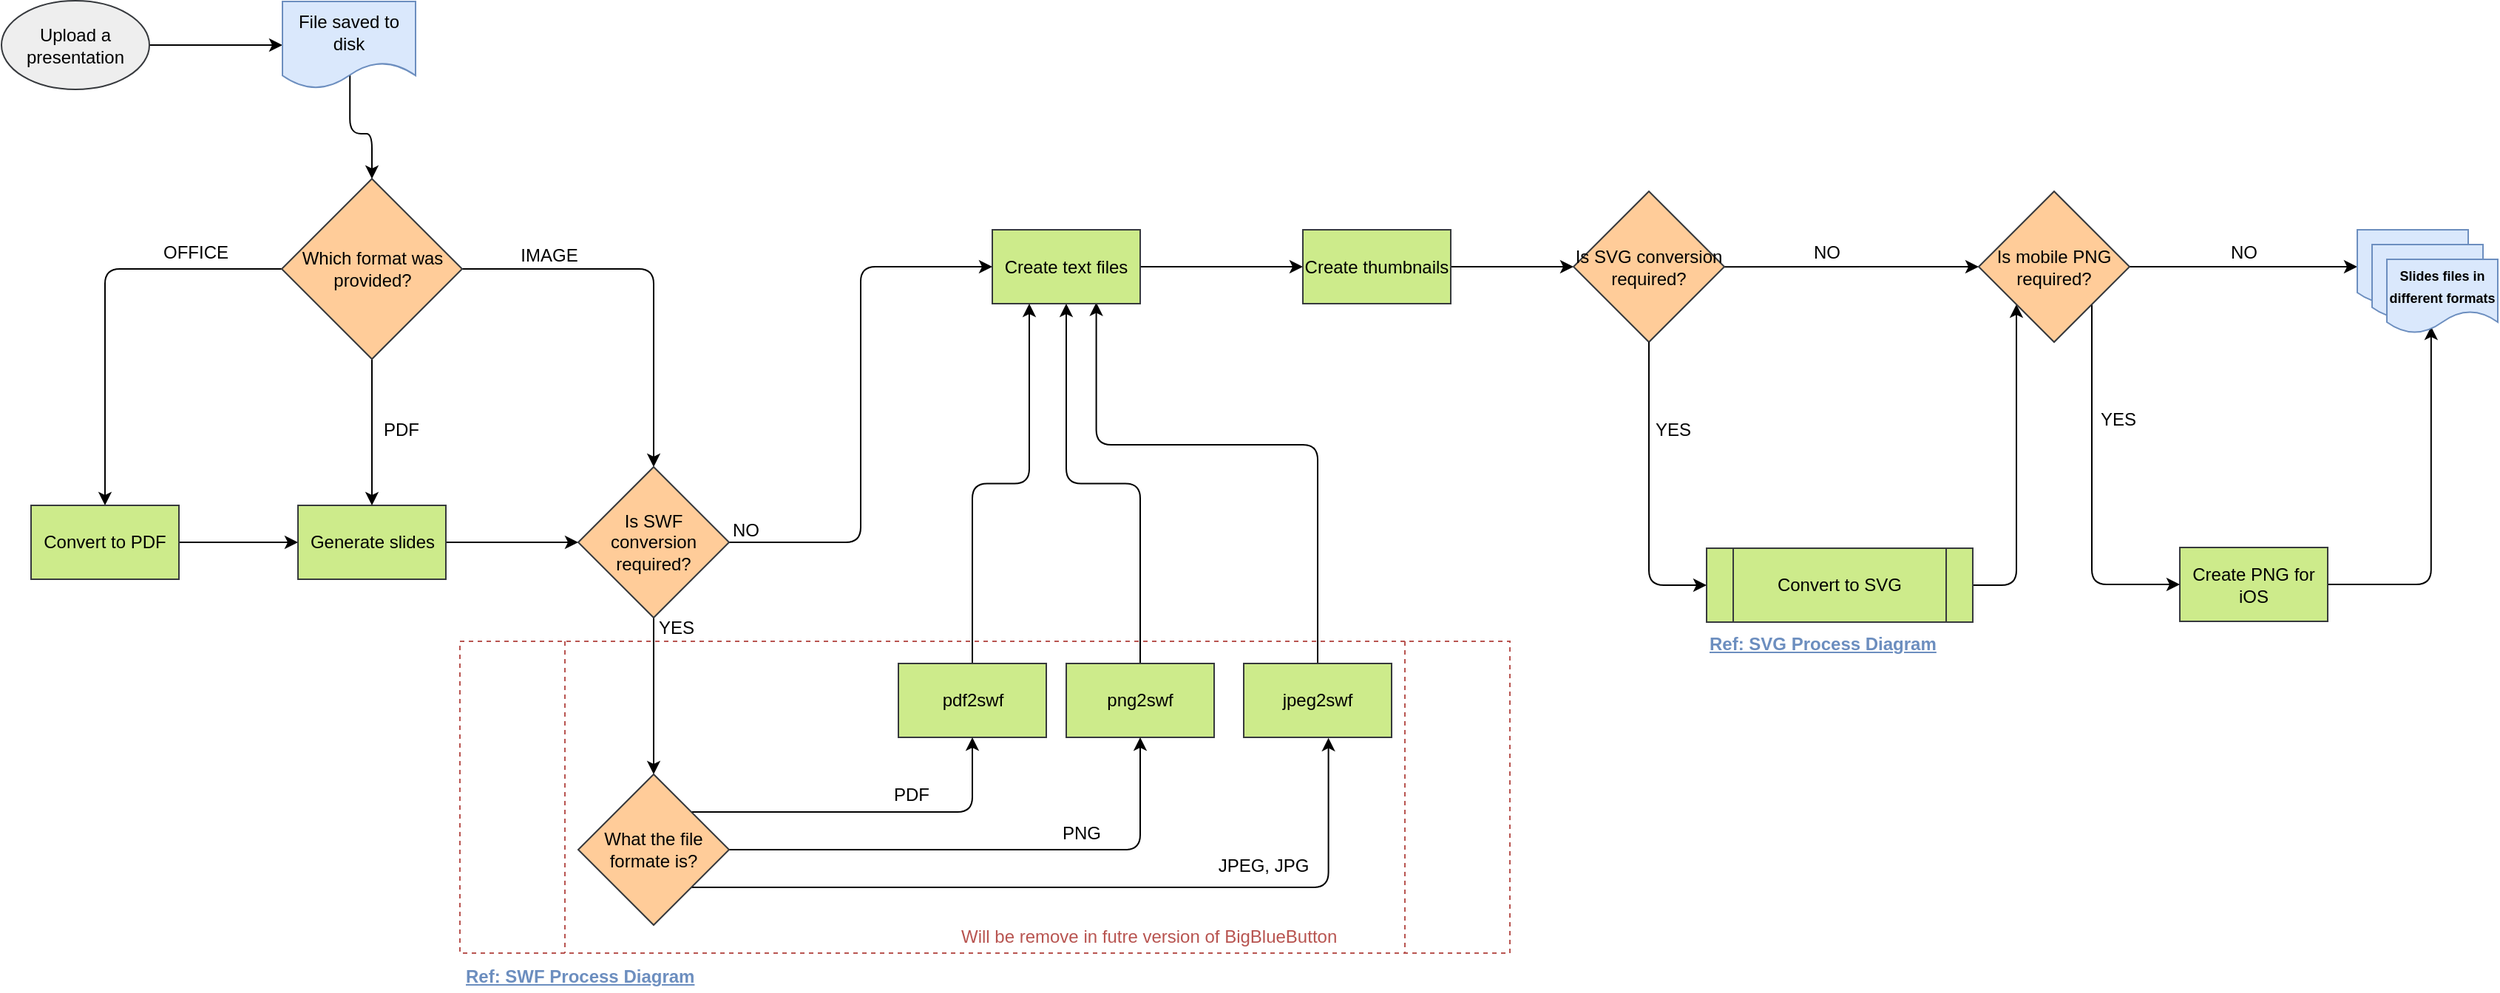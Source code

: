 <mxfile version="12.5.6" type="google" pages="4"><diagram name="OLD - General Conversion Flow" id="8ce9d11a-91a2-4d17-14d8-a56ed91bf033"><mxGraphModel dx="1038" dy="575" grid="1" gridSize="10" guides="1" tooltips="1" connect="1" arrows="1" fold="1" page="1" pageScale="1" pageWidth="1100" pageHeight="850" background="#ffffff" math="0" shadow="0"><root><mxCell id="0"/><mxCell id="1" parent="0"/><mxCell id="j10ai7rbiJtDJhcApFtT-16" value="&lt;div style=&quot;text-align: center&quot;&gt;&lt;br&gt;&lt;/div&gt;" style="shape=process;whiteSpace=wrap;html=1;backgroundOutline=1;dashed=1;fontFamily=Helvetica;fontSize=12;fontColor=#000000;align=center;strokeColor=#b85450;fillColor=none;" parent="1" vertex="1"><mxGeometry x="330" y="443" width="710" height="211" as="geometry"/></mxCell><mxCell id="wIsfefEnQPb3gUZoJBJ5-4" style="rounded=0;orthogonalLoop=1;jettySize=auto;html=1;exitX=1;exitY=0.5;exitDx=0;exitDy=0;entryX=0;entryY=0.5;entryDx=0;entryDy=0;" parent="1" source="wIsfefEnQPb3gUZoJBJ5-1" target="j10ai7rbiJtDJhcApFtT-25" edge="1"><mxGeometry relative="1" as="geometry"><mxPoint x="154.5" y="58" as="sourcePoint"/><mxPoint x="220.714" y="57.714" as="targetPoint"/></mxGeometry></mxCell><mxCell id="wIsfefEnQPb3gUZoJBJ5-1" value="Upload a presentation&lt;br&gt;" style="ellipse;whiteSpace=wrap;html=1;fillColor=#eeeeee;strokeColor=#36393d;" parent="1" vertex="1"><mxGeometry x="20" y="9.5" width="100" height="60" as="geometry"/></mxCell><mxCell id="wIsfefEnQPb3gUZoJBJ5-22" style="edgeStyle=orthogonalEdgeStyle;rounded=1;orthogonalLoop=1;jettySize=auto;html=1;exitX=0;exitY=0.5;exitDx=0;exitDy=0;" parent="1" source="wIsfefEnQPb3gUZoJBJ5-102" target="wIsfefEnQPb3gUZoJBJ5-15" edge="1"><mxGeometry relative="1" as="geometry"><mxPoint x="165.5" y="160" as="sourcePoint"/></mxGeometry></mxCell><mxCell id="wIsfefEnQPb3gUZoJBJ5-23" value="OFFICE" style="text;html=1;resizable=0;points=[];align=center;verticalAlign=middle;labelBackgroundColor=none;" parent="wIsfefEnQPb3gUZoJBJ5-22" vertex="1" connectable="0"><mxGeometry x="-0.029" y="4" relative="1" as="geometry"><mxPoint x="56.5" y="-27.5" as="offset"/></mxGeometry></mxCell><mxCell id="wIsfefEnQPb3gUZoJBJ5-94" style="edgeStyle=orthogonalEdgeStyle;rounded=1;orthogonalLoop=1;jettySize=auto;html=1;exitX=1;exitY=0.5;exitDx=0;exitDy=0;entryX=0.5;entryY=0;entryDx=0;entryDy=0;" parent="1" source="wIsfefEnQPb3gUZoJBJ5-102" target="wIsfefEnQPb3gUZoJBJ5-105" edge="1"><mxGeometry relative="1" as="geometry"><mxPoint x="309.5" y="193" as="sourcePoint"/><Array as="points"><mxPoint x="461" y="191"/></Array></mxGeometry></mxCell><mxCell id="wIsfefEnQPb3gUZoJBJ5-95" value="IMAGE" style="text;html=1;resizable=0;points=[];align=center;verticalAlign=middle;labelBackgroundColor=none;direction=south;" parent="wIsfefEnQPb3gUZoJBJ5-94" vertex="1" connectable="0"><mxGeometry x="0.278" y="-1" relative="1" as="geometry"><mxPoint x="-70.5" y="-48" as="offset"/></mxGeometry></mxCell><mxCell id="wIsfefEnQPb3gUZoJBJ5-24" style="rounded=0;orthogonalLoop=1;jettySize=auto;html=1;exitX=1;exitY=0.5;exitDx=0;exitDy=0;entryX=0;entryY=0.5;entryDx=0;entryDy=0;" parent="1" source="wIsfefEnQPb3gUZoJBJ5-15" target="wIsfefEnQPb3gUZoJBJ5-16" edge="1"><mxGeometry relative="1" as="geometry"/></mxCell><mxCell id="wIsfefEnQPb3gUZoJBJ5-15" value="Convert to PDF" style="rounded=0;whiteSpace=wrap;html=1;fillColor=#cdeb8b;strokeColor=#36393d;" parent="1" vertex="1"><mxGeometry x="40" y="351" width="100" height="50" as="geometry"/></mxCell><mxCell id="wIsfefEnQPb3gUZoJBJ5-91" style="rounded=0;orthogonalLoop=1;jettySize=auto;html=1;entryX=0;entryY=0.5;entryDx=0;entryDy=0;" parent="1" source="wIsfefEnQPb3gUZoJBJ5-16" target="wIsfefEnQPb3gUZoJBJ5-105" edge="1"><mxGeometry relative="1" as="geometry"/></mxCell><mxCell id="wIsfefEnQPb3gUZoJBJ5-16" value="Generate slides" style="rounded=0;whiteSpace=wrap;html=1;fillColor=#cdeb8b;strokeColor=#36393d;" parent="1" vertex="1"><mxGeometry x="220.5" y="351" width="100" height="50" as="geometry"/></mxCell><mxCell id="j10ai7rbiJtDJhcApFtT-21" style="edgeStyle=orthogonalEdgeStyle;rounded=1;orthogonalLoop=1;jettySize=auto;html=1;fontColor=#B85450;entryX=0.703;entryY=0.985;entryDx=0;entryDy=0;entryPerimeter=0;" parent="1" source="wIsfefEnQPb3gUZoJBJ5-34" target="wIsfefEnQPb3gUZoJBJ5-46" edge="1"><mxGeometry relative="1" as="geometry"><mxPoint x="761" y="240" as="targetPoint"/><Array as="points"><mxPoint x="910" y="310"/><mxPoint x="760" y="310"/></Array></mxGeometry></mxCell><mxCell id="wIsfefEnQPb3gUZoJBJ5-34" value="jpeg2swf" style="rounded=0;whiteSpace=wrap;html=1;fillColor=#cdeb8b;strokeColor=#36393d;" parent="1" vertex="1"><mxGeometry x="860" y="458" width="100" height="50" as="geometry"/></mxCell><mxCell id="j10ai7rbiJtDJhcApFtT-19" style="edgeStyle=orthogonalEdgeStyle;rounded=1;orthogonalLoop=1;jettySize=auto;html=1;entryX=0.5;entryY=1;entryDx=0;entryDy=0;fontColor=#B85450;" parent="1" source="wIsfefEnQPb3gUZoJBJ5-38" target="wIsfefEnQPb3gUZoJBJ5-46" edge="1"><mxGeometry relative="1" as="geometry"/></mxCell><mxCell id="wIsfefEnQPb3gUZoJBJ5-38" value="png2swf&lt;br&gt;" style="rounded=0;whiteSpace=wrap;html=1;fillColor=#cdeb8b;strokeColor=#36393d;" parent="1" vertex="1"><mxGeometry x="740" y="458" width="100" height="50" as="geometry"/></mxCell><mxCell id="j10ai7rbiJtDJhcApFtT-23" style="rounded=0;orthogonalLoop=1;jettySize=auto;html=1;entryX=0;entryY=0.5;entryDx=0;entryDy=0;fontColor=#B85450;" parent="1" source="wIsfefEnQPb3gUZoJBJ5-46" target="wIsfefEnQPb3gUZoJBJ5-64" edge="1"><mxGeometry relative="1" as="geometry"/></mxCell><mxCell id="wIsfefEnQPb3gUZoJBJ5-46" value="Create text files" style="rounded=0;whiteSpace=wrap;html=1;fillColor=#cdeb8b;strokeColor=#36393d;" parent="1" vertex="1"><mxGeometry x="690" y="164.5" width="100" height="50" as="geometry"/></mxCell><mxCell id="wIsfefEnQPb3gUZoJBJ5-99" style="rounded=0;orthogonalLoop=1;jettySize=auto;html=1;exitX=1;exitY=0.5;exitDx=0;exitDy=0;entryX=0;entryY=0.5;entryDx=0;entryDy=0;" parent="1" source="wIsfefEnQPb3gUZoJBJ5-64" target="j10ai7rbiJtDJhcApFtT-24" edge="1"><mxGeometry relative="1" as="geometry"><mxPoint x="1129.667" y="212.167" as="targetPoint"/></mxGeometry></mxCell><mxCell id="wIsfefEnQPb3gUZoJBJ5-64" value="Create thumbnails" style="rounded=0;whiteSpace=wrap;html=1;fillColor=#cdeb8b;strokeColor=#36393d;" parent="1" vertex="1"><mxGeometry x="900" y="164.5" width="100" height="50" as="geometry"/></mxCell><mxCell id="wIsfefEnQPb3gUZoJBJ5-76" style="rounded=0;orthogonalLoop=1;jettySize=auto;html=1;exitX=1;exitY=0.5;exitDx=0;exitDy=0;entryX=0;entryY=0.5;entryDx=0;entryDy=0;" parent="1" target="j10ai7rbiJtDJhcApFtT-27" edge="1"><mxGeometry relative="1" as="geometry"><mxPoint x="1145.167" y="189.667" as="sourcePoint"/><mxPoint x="1338" y="254.571" as="targetPoint"/></mxGeometry></mxCell><mxCell id="wIsfefEnQPb3gUZoJBJ5-77" value="NO" style="text;html=1;resizable=0;points=[];align=center;verticalAlign=middle;labelBackgroundColor=none;" parent="wIsfefEnQPb3gUZoJBJ5-76" vertex="1" connectable="0"><mxGeometry x="-0.146" y="-5" relative="1" as="geometry"><mxPoint x="18.5" y="-14.5" as="offset"/></mxGeometry></mxCell><mxCell id="j10ai7rbiJtDJhcApFtT-28" style="edgeStyle=orthogonalEdgeStyle;rounded=1;orthogonalLoop=1;jettySize=auto;html=1;entryX=0;entryY=1;entryDx=0;entryDy=0;fontColor=#B85450;exitX=1;exitY=0.5;exitDx=0;exitDy=0;" parent="1" source="wIsfefEnQPb3gUZoJBJ5-80" target="j10ai7rbiJtDJhcApFtT-27" edge="1"><mxGeometry relative="1" as="geometry"><mxPoint x="1353.0" y="405.118" as="sourcePoint"/></mxGeometry></mxCell><mxCell id="wIsfefEnQPb3gUZoJBJ5-80" value="Convert to SVG" style="shape=process;whiteSpace=wrap;html=1;backgroundOutline=1;fontFamily=Helvetica;fontSize=12;fontColor=#000000;align=center;strokeColor=#36393d;fillColor=#cdeb8b;" parent="1" vertex="1"><mxGeometry x="1173" y="380" width="180" height="50" as="geometry"/></mxCell><mxCell id="wIsfefEnQPb3gUZoJBJ5-89" style="edgeStyle=orthogonalEdgeStyle;rounded=1;orthogonalLoop=1;jettySize=auto;html=1;entryX=0.399;entryY=0.91;entryDx=0;entryDy=0;entryPerimeter=0;" parent="1" source="wIsfefEnQPb3gUZoJBJ5-86" target="j10ai7rbiJtDJhcApFtT-34" edge="1"><mxGeometry relative="1" as="geometry"><mxPoint x="1662.952" y="220.238" as="targetPoint"/></mxGeometry></mxCell><mxCell id="wIsfefEnQPb3gUZoJBJ5-86" value="Create PNG for iOS" style="rounded=0;whiteSpace=wrap;html=1;fillColor=#cdeb8b;strokeColor=#36393d;" parent="1" vertex="1"><mxGeometry x="1493" y="379.5" width="100" height="50" as="geometry"/></mxCell><mxCell id="j10ai7rbiJtDJhcApFtT-18" style="edgeStyle=orthogonalEdgeStyle;rounded=1;orthogonalLoop=1;jettySize=auto;html=1;entryX=0.25;entryY=1;entryDx=0;entryDy=0;fontColor=#B85450;" parent="1" source="wIsfefEnQPb3gUZoJBJ5-93" target="wIsfefEnQPb3gUZoJBJ5-46" edge="1"><mxGeometry relative="1" as="geometry"/></mxCell><mxCell id="wIsfefEnQPb3gUZoJBJ5-93" value="pdf2swf&lt;br&gt;" style="rounded=0;whiteSpace=wrap;html=1;fillColor=#cdeb8b;strokeColor=#36393d;" parent="1" vertex="1"><mxGeometry x="626.5" y="458" width="100" height="50" as="geometry"/></mxCell><mxCell id="j10ai7rbiJtDJhcApFtT-4" style="rounded=0;orthogonalLoop=1;jettySize=auto;html=1;" parent="1" source="wIsfefEnQPb3gUZoJBJ5-102" target="wIsfefEnQPb3gUZoJBJ5-16" edge="1"><mxGeometry relative="1" as="geometry"/></mxCell><mxCell id="j10ai7rbiJtDJhcApFtT-5" value="PDF" style="text;resizable=0;points=[];align=center;verticalAlign=middle;labelBackgroundColor=none;html=1;" parent="j10ai7rbiJtDJhcApFtT-4" vertex="1" connectable="0"><mxGeometry x="-0.147" y="-1" relative="1" as="geometry"><mxPoint x="20.5" y="6" as="offset"/></mxGeometry></mxCell><mxCell id="wIsfefEnQPb3gUZoJBJ5-102" value="Which format was provided?" style="rhombus;whiteSpace=wrap;html=1;fillColor=#ffcc99;strokeColor=#36393d;" parent="1" vertex="1"><mxGeometry x="209.5" y="130" width="122" height="122" as="geometry"/></mxCell><mxCell id="j10ai7rbiJtDJhcApFtT-3" style="edgeStyle=orthogonalEdgeStyle;orthogonalLoop=1;jettySize=auto;html=1;entryX=0;entryY=0.5;entryDx=0;entryDy=0;strokeColor=#000000;rounded=1;" parent="1" source="wIsfefEnQPb3gUZoJBJ5-105" target="wIsfefEnQPb3gUZoJBJ5-46" edge="1"><mxGeometry relative="1" as="geometry"/></mxCell><mxCell id="j10ai7rbiJtDJhcApFtT-7" value="NO" style="text;html=1;resizable=0;points=[];align=center;verticalAlign=middle;labelBackgroundColor=none;" parent="j10ai7rbiJtDJhcApFtT-3" vertex="1" connectable="0"><mxGeometry x="-0.508" y="42" relative="1" as="geometry"><mxPoint x="-36.5" y="-8" as="offset"/></mxGeometry></mxCell><mxCell id="j10ai7rbiJtDJhcApFtT-8" style="rounded=0;orthogonalLoop=1;jettySize=auto;html=1;entryX=0.5;entryY=0;entryDx=0;entryDy=0;exitX=0.5;exitY=1;exitDx=0;exitDy=0;" parent="1" source="wIsfefEnQPb3gUZoJBJ5-105" target="j10ai7rbiJtDJhcApFtT-1" edge="1"><mxGeometry relative="1" as="geometry"><mxPoint x="461" y="440" as="sourcePoint"/></mxGeometry></mxCell><mxCell id="j10ai7rbiJtDJhcApFtT-9" value="YES" style="text;html=1;resizable=0;points=[];align=center;verticalAlign=middle;labelBackgroundColor=none;" parent="j10ai7rbiJtDJhcApFtT-8" vertex="1" connectable="0"><mxGeometry x="0.014" y="-11" relative="1" as="geometry"><mxPoint x="26" y="-47" as="offset"/></mxGeometry></mxCell><mxCell id="wIsfefEnQPb3gUZoJBJ5-105" value="Is SWF conversion required?" style="rhombus;whiteSpace=wrap;html=1;fillColor=#ffcc99;strokeColor=#36393d;" parent="1" vertex="1"><mxGeometry x="410" y="325" width="102" height="102" as="geometry"/></mxCell><mxCell id="j10ai7rbiJtDJhcApFtT-10" style="edgeStyle=orthogonalEdgeStyle;rounded=1;orthogonalLoop=1;jettySize=auto;html=1;exitX=1;exitY=0;exitDx=0;exitDy=0;entryX=0.5;entryY=1;entryDx=0;entryDy=0;" parent="1" source="j10ai7rbiJtDJhcApFtT-1" target="wIsfefEnQPb3gUZoJBJ5-93" edge="1"><mxGeometry relative="1" as="geometry"/></mxCell><mxCell id="j10ai7rbiJtDJhcApFtT-13" value="PDF" style="text;html=1;resizable=0;points=[];align=center;verticalAlign=middle;labelBackgroundColor=none;" parent="j10ai7rbiJtDJhcApFtT-10" vertex="1" connectable="0"><mxGeometry x="0.063" y="3" relative="1" as="geometry"><mxPoint x="20.5" y="-8.5" as="offset"/></mxGeometry></mxCell><mxCell id="j10ai7rbiJtDJhcApFtT-11" style="edgeStyle=orthogonalEdgeStyle;rounded=1;orthogonalLoop=1;jettySize=auto;html=1;exitX=1;exitY=0.5;exitDx=0;exitDy=0;entryX=0.5;entryY=1;entryDx=0;entryDy=0;" parent="1" source="j10ai7rbiJtDJhcApFtT-1" target="wIsfefEnQPb3gUZoJBJ5-38" edge="1"><mxGeometry relative="1" as="geometry"/></mxCell><mxCell id="j10ai7rbiJtDJhcApFtT-14" value="PNG" style="text;html=1;resizable=0;points=[];align=center;verticalAlign=middle;labelBackgroundColor=none;" parent="j10ai7rbiJtDJhcApFtT-11" vertex="1" connectable="0"><mxGeometry x="-0.15" relative="1" as="geometry"><mxPoint x="87" y="-11.5" as="offset"/></mxGeometry></mxCell><mxCell id="j10ai7rbiJtDJhcApFtT-12" style="edgeStyle=orthogonalEdgeStyle;rounded=1;orthogonalLoop=1;jettySize=auto;html=1;exitX=1;exitY=1;exitDx=0;exitDy=0;entryX=0.573;entryY=1.007;entryDx=0;entryDy=0;entryPerimeter=0;" parent="1" source="j10ai7rbiJtDJhcApFtT-1" target="wIsfefEnQPb3gUZoJBJ5-34" edge="1"><mxGeometry relative="1" as="geometry"/></mxCell><mxCell id="j10ai7rbiJtDJhcApFtT-15" value="JPEG, JPG" style="text;html=1;resizable=0;points=[];align=center;verticalAlign=middle;labelBackgroundColor=#ffffff;" parent="j10ai7rbiJtDJhcApFtT-12" vertex="1" connectable="0"><mxGeometry x="0.55" y="-2" relative="1" as="geometry"><mxPoint x="-26" y="-16.5" as="offset"/></mxGeometry></mxCell><mxCell id="j10ai7rbiJtDJhcApFtT-1" value="What the file formate is?" style="rhombus;whiteSpace=wrap;html=1;fillColor=#ffcc99;strokeColor=#36393d;" parent="1" vertex="1"><mxGeometry x="410" y="533" width="102" height="102" as="geometry"/></mxCell><mxCell id="j10ai7rbiJtDJhcApFtT-17" value="&lt;span&gt;Will be remove in futre version of BigBlueButton&lt;/span&gt;" style="text;html=1;resizable=0;points=[];autosize=1;align=left;verticalAlign=top;spacingTop=-4;fillColor=none;strokeColor=none;fontColor=#B85450;" parent="1" vertex="1"><mxGeometry x="667" y="633" width="270" height="20" as="geometry"/></mxCell><mxCell id="j10ai7rbiJtDJhcApFtT-24" value="Is SVG conversion required?" style="rhombus;whiteSpace=wrap;html=1;fillColor=#ffcc99;strokeColor=#36393d;" parent="1" vertex="1"><mxGeometry x="1083" y="138.5" width="102" height="102" as="geometry"/></mxCell><mxCell id="j10ai7rbiJtDJhcApFtT-26" style="edgeStyle=orthogonalEdgeStyle;rounded=1;orthogonalLoop=1;jettySize=auto;html=1;entryX=0.5;entryY=0;entryDx=0;entryDy=0;fontColor=#B85450;exitX=0.507;exitY=0.842;exitDx=0;exitDy=0;exitPerimeter=0;" parent="1" source="j10ai7rbiJtDJhcApFtT-25" target="wIsfefEnQPb3gUZoJBJ5-102" edge="1"><mxGeometry relative="1" as="geometry"/></mxCell><mxCell id="j10ai7rbiJtDJhcApFtT-25" value="File saved to disk" style="shape=document;whiteSpace=wrap;html=1;boundedLbl=1;labelBackgroundColor=none;fillColor=#dae8fc;strokeColor=#6c8ebf;" parent="1" vertex="1"><mxGeometry x="210" y="10" width="90" height="59" as="geometry"/></mxCell><mxCell id="j10ai7rbiJtDJhcApFtT-29" style="edgeStyle=orthogonalEdgeStyle;rounded=1;orthogonalLoop=1;jettySize=auto;html=1;exitX=1;exitY=1;exitDx=0;exitDy=0;entryX=0;entryY=0.5;entryDx=0;entryDy=0;fontColor=#B85450;" parent="1" source="j10ai7rbiJtDJhcApFtT-27" target="wIsfefEnQPb3gUZoJBJ5-86" edge="1"><mxGeometry relative="1" as="geometry"><Array as="points"><mxPoint x="1434" y="405"/></Array></mxGeometry></mxCell><mxCell id="dQUvzS_qJtmQvBKPiRvG-3" value="YES" style="text;html=1;resizable=0;points=[];align=center;verticalAlign=middle;labelBackgroundColor=none;fontSize=12;fontColor=#000000;" parent="j10ai7rbiJtDJhcApFtT-29" vertex="1" connectable="0"><mxGeometry x="-0.462" relative="1" as="geometry"><mxPoint x="17.5" y="11" as="offset"/></mxGeometry></mxCell><mxCell id="j10ai7rbiJtDJhcApFtT-30" style="rounded=0;orthogonalLoop=1;jettySize=auto;html=1;fontColor=#B85450;entryX=0;entryY=0.5;entryDx=0;entryDy=0;" parent="1" source="j10ai7rbiJtDJhcApFtT-27" target="j10ai7rbiJtDJhcApFtT-32" edge="1"><mxGeometry relative="1" as="geometry"><mxPoint x="1653.001" y="180.238" as="targetPoint"/></mxGeometry></mxCell><mxCell id="dQUvzS_qJtmQvBKPiRvG-2" value="NO" style="text;html=1;resizable=0;points=[];align=center;verticalAlign=middle;labelBackgroundColor=none;fontSize=12;fontColor=#000000;" parent="j10ai7rbiJtDJhcApFtT-30" vertex="1" connectable="0"><mxGeometry x="0.003" y="10" relative="1" as="geometry"><mxPoint y="0.5" as="offset"/></mxGeometry></mxCell><mxCell id="j10ai7rbiJtDJhcApFtT-27" value="Is mobile PNG required?" style="rhombus;whiteSpace=wrap;html=1;fillColor=#ffcc99;strokeColor=#36393d;" parent="1" vertex="1"><mxGeometry x="1357" y="138.5" width="102" height="102" as="geometry"/></mxCell><mxCell id="j10ai7rbiJtDJhcApFtT-36" value="" style="group" parent="1" vertex="1" connectable="0"><mxGeometry x="1613" y="164.5" width="95" height="70" as="geometry"/></mxCell><mxCell id="j10ai7rbiJtDJhcApFtT-32" value="" style="shape=document;whiteSpace=wrap;html=1;boundedLbl=1;labelBackgroundColor=none;fillColor=#dae8fc;strokeColor=#6c8ebf;" parent="j10ai7rbiJtDJhcApFtT-36" vertex="1"><mxGeometry width="75" height="50" as="geometry"/></mxCell><mxCell id="j10ai7rbiJtDJhcApFtT-33" value="" style="shape=document;whiteSpace=wrap;html=1;boundedLbl=1;labelBackgroundColor=none;fillColor=#dae8fc;strokeColor=#6c8ebf;" parent="j10ai7rbiJtDJhcApFtT-36" vertex="1"><mxGeometry x="10" y="10" width="75" height="50" as="geometry"/></mxCell><mxCell id="j10ai7rbiJtDJhcApFtT-34" value="&lt;font style=&quot;font-size: 9px&quot;&gt;&lt;b&gt;Slides files in different formats&lt;/b&gt;&lt;/font&gt;" style="shape=document;whiteSpace=wrap;html=1;boundedLbl=1;labelBackgroundColor=none;fillColor=#dae8fc;strokeColor=#6c8ebf;" parent="j10ai7rbiJtDJhcApFtT-36" vertex="1"><mxGeometry x="20" y="20" width="75" height="50" as="geometry"/></mxCell><mxCell id="j10ai7rbiJtDJhcApFtT-39" value="&lt;span&gt;Ref: SWF Process Diagram&lt;br&gt;&lt;/span&gt;" style="text;html=1;resizable=0;points=[];autosize=1;align=left;verticalAlign=top;spacingTop=-4;fillColor=none;strokeColor=none;fontColor=#6C8EBF;fontStyle=5" parent="1" vertex="1"><mxGeometry x="331.5" y="660" width="160" height="20" as="geometry"/></mxCell><mxCell id="j10ai7rbiJtDJhcApFtT-42" value="&lt;span&gt;Ref: SVG Process Diagram&lt;br&gt;&lt;/span&gt;" style="text;html=1;resizable=0;points=[];autosize=1;align=left;verticalAlign=top;spacingTop=-4;fillColor=none;strokeColor=none;fontColor=#6C8EBF;fontStyle=5" parent="1" vertex="1"><mxGeometry x="1173.0" y="435" width="160" height="20" as="geometry"/></mxCell><mxCell id="j10ai7rbiJtDJhcApFtT-45" value="" style="endArrow=classic;html=1;fontColor=#6C8EBF;entryX=0;entryY=0.5;entryDx=0;entryDy=0;exitX=0.5;exitY=1;exitDx=0;exitDy=0;" parent="1" source="j10ai7rbiJtDJhcApFtT-24" target="wIsfefEnQPb3gUZoJBJ5-80" edge="1"><mxGeometry width="50" height="50" relative="1" as="geometry"><mxPoint x="1113" y="340" as="sourcePoint"/><mxPoint x="1163" y="290" as="targetPoint"/><Array as="points"><mxPoint x="1134" y="405"/></Array></mxGeometry></mxCell><mxCell id="dQUvzS_qJtmQvBKPiRvG-1" value="&amp;nbsp;" style="text;html=1;resizable=0;points=[];align=center;verticalAlign=middle;labelBackgroundColor=none;fontSize=12;fontColor=#000000;" parent="j10ai7rbiJtDJhcApFtT-45" vertex="1" connectable="0"><mxGeometry x="-0.403" y="-2" relative="1" as="geometry"><mxPoint x="21" y="-1" as="offset"/></mxGeometry></mxCell><mxCell id="3d398v8zidtY-dnvs_D3-1" value="YES" style="text;html=1;resizable=0;points=[];align=center;verticalAlign=middle;labelBackgroundColor=none;" parent="j10ai7rbiJtDJhcApFtT-45" vertex="1" connectable="0"><mxGeometry x="-0.395" y="3" relative="1" as="geometry"><mxPoint x="13" y="-2" as="offset"/></mxGeometry></mxCell></root></mxGraphModel></diagram><diagram name="General Conversion Flow" id="PM3-C2NA8W6_qInOtaU6"><mxGraphModel dx="716" dy="397" grid="1" gridSize="10" guides="1" tooltips="1" connect="1" arrows="1" fold="1" page="1" pageScale="1" pageWidth="1100" pageHeight="850" background="#ffffff" math="0" shadow="0"><root><mxCell id="9LsqDEq6CxTXnGTJVQ1J-0"/><mxCell id="9LsqDEq6CxTXnGTJVQ1J-1" parent="9LsqDEq6CxTXnGTJVQ1J-0"/><mxCell id="9LsqDEq6CxTXnGTJVQ1J-3" style="rounded=0;orthogonalLoop=1;jettySize=auto;html=1;exitX=1;exitY=0.5;exitDx=0;exitDy=0;entryX=0;entryY=0.5;entryDx=0;entryDy=0;" edge="1" parent="9LsqDEq6CxTXnGTJVQ1J-1" source="9LsqDEq6CxTXnGTJVQ1J-4" target="9LsqDEq6CxTXnGTJVQ1J-47"><mxGeometry relative="1" as="geometry"><mxPoint x="150.5" y="62" as="sourcePoint"/><mxPoint x="216.714" y="61.714" as="targetPoint"/></mxGeometry></mxCell><mxCell id="9LsqDEq6CxTXnGTJVQ1J-4" value="Upload a presentation&lt;br&gt;" style="ellipse;whiteSpace=wrap;html=1;fillColor=#eeeeee;strokeColor=#36393d;" vertex="1" parent="9LsqDEq6CxTXnGTJVQ1J-1"><mxGeometry x="16" y="13.5" width="100" height="60" as="geometry"/></mxCell><mxCell id="9LsqDEq6CxTXnGTJVQ1J-5" style="edgeStyle=orthogonalEdgeStyle;rounded=1;orthogonalLoop=1;jettySize=auto;html=1;exitX=0;exitY=0.5;exitDx=0;exitDy=0;" edge="1" parent="9LsqDEq6CxTXnGTJVQ1J-1" source="9LsqDEq6CxTXnGTJVQ1J-31" target="9LsqDEq6CxTXnGTJVQ1J-10"><mxGeometry relative="1" as="geometry"><mxPoint x="161.5" y="164" as="sourcePoint"/></mxGeometry></mxCell><mxCell id="9LsqDEq6CxTXnGTJVQ1J-6" value="OFFICE" style="text;html=1;resizable=0;points=[];align=center;verticalAlign=middle;labelBackgroundColor=none;" vertex="1" connectable="0" parent="9LsqDEq6CxTXnGTJVQ1J-5"><mxGeometry x="-0.029" y="4" relative="1" as="geometry"><mxPoint x="56.5" y="-27.5" as="offset"/></mxGeometry></mxCell><mxCell id="9LsqDEq6CxTXnGTJVQ1J-9" style="rounded=0;orthogonalLoop=1;jettySize=auto;html=1;exitX=1;exitY=0.5;exitDx=0;exitDy=0;entryX=0;entryY=0.5;entryDx=0;entryDy=0;" edge="1" parent="9LsqDEq6CxTXnGTJVQ1J-1" source="9LsqDEq6CxTXnGTJVQ1J-10" target="9LsqDEq6CxTXnGTJVQ1J-12"><mxGeometry relative="1" as="geometry"/></mxCell><mxCell id="9LsqDEq6CxTXnGTJVQ1J-10" value="Convert to PDF" style="rounded=0;whiteSpace=wrap;html=1;fillColor=#cdeb8b;strokeColor=#36393d;" vertex="1" parent="9LsqDEq6CxTXnGTJVQ1J-1"><mxGeometry x="36" y="355" width="100" height="50" as="geometry"/></mxCell><mxCell id="EZmiRgtVAnmBGY-PlcNF-1" style="edgeStyle=none;rounded=0;orthogonalLoop=1;jettySize=auto;html=1;entryX=0;entryY=0.5;entryDx=0;entryDy=0;" edge="1" parent="9LsqDEq6CxTXnGTJVQ1J-1" source="9LsqDEq6CxTXnGTJVQ1J-12" target="9LsqDEq6CxTXnGTJVQ1J-18"><mxGeometry relative="1" as="geometry"/></mxCell><mxCell id="9LsqDEq6CxTXnGTJVQ1J-12" value="Generate slides" style="rounded=0;whiteSpace=wrap;html=1;fillColor=#cdeb8b;strokeColor=#36393d;" vertex="1" parent="9LsqDEq6CxTXnGTJVQ1J-1"><mxGeometry x="216.5" y="355" width="100" height="50" as="geometry"/></mxCell><mxCell id="EZmiRgtVAnmBGY-PlcNF-3" style="edgeStyle=none;rounded=0;orthogonalLoop=1;jettySize=auto;html=1;entryX=0.5;entryY=1;entryDx=0;entryDy=0;" edge="1" parent="9LsqDEq6CxTXnGTJVQ1J-1" source="9LsqDEq6CxTXnGTJVQ1J-18" target="9LsqDEq6CxTXnGTJVQ1J-20"><mxGeometry relative="1" as="geometry"/></mxCell><mxCell id="9LsqDEq6CxTXnGTJVQ1J-18" value="Create text files" style="rounded=0;whiteSpace=wrap;html=1;fillColor=#cdeb8b;strokeColor=#36393d;" vertex="1" parent="9LsqDEq6CxTXnGTJVQ1J-1"><mxGeometry x="406" y="355" width="100" height="50" as="geometry"/></mxCell><mxCell id="9LsqDEq6CxTXnGTJVQ1J-19" style="rounded=0;orthogonalLoop=1;jettySize=auto;html=1;exitX=1;exitY=0.5;exitDx=0;exitDy=0;entryX=0;entryY=0.5;entryDx=0;entryDy=0;" edge="1" parent="9LsqDEq6CxTXnGTJVQ1J-1" source="9LsqDEq6CxTXnGTJVQ1J-20" target="9LsqDEq6CxTXnGTJVQ1J-45"><mxGeometry relative="1" as="geometry"><mxPoint x="785.667" y="217.667" as="targetPoint"/></mxGeometry></mxCell><mxCell id="9LsqDEq6CxTXnGTJVQ1J-20" value="Create thumbnails" style="rounded=0;whiteSpace=wrap;html=1;fillColor=#cdeb8b;strokeColor=#36393d;" vertex="1" parent="9LsqDEq6CxTXnGTJVQ1J-1"><mxGeometry x="406" y="164" width="100" height="50" as="geometry"/></mxCell><mxCell id="9LsqDEq6CxTXnGTJVQ1J-21" style="rounded=0;orthogonalLoop=1;jettySize=auto;html=1;entryX=0;entryY=0.5;entryDx=0;entryDy=0;exitX=1;exitY=0.5;exitDx=0;exitDy=0;" edge="1" parent="9LsqDEq6CxTXnGTJVQ1J-1" target="9LsqDEq6CxTXnGTJVQ1J-52" source="9LsqDEq6CxTXnGTJVQ1J-45"><mxGeometry relative="1" as="geometry"><mxPoint x="616" y="174" as="sourcePoint"/><mxPoint x="821" y="250.071" as="targetPoint"/></mxGeometry></mxCell><mxCell id="9LsqDEq6CxTXnGTJVQ1J-22" value="NO" style="text;html=1;resizable=0;points=[];align=center;verticalAlign=middle;labelBackgroundColor=none;" vertex="1" connectable="0" parent="9LsqDEq6CxTXnGTJVQ1J-21"><mxGeometry x="-0.146" y="-5" relative="1" as="geometry"><mxPoint x="18.5" y="-14.5" as="offset"/></mxGeometry></mxCell><mxCell id="9LsqDEq6CxTXnGTJVQ1J-23" style="edgeStyle=orthogonalEdgeStyle;rounded=1;orthogonalLoop=1;jettySize=auto;html=1;entryX=0;entryY=1;entryDx=0;entryDy=0;fontColor=#B85450;exitX=1;exitY=0.5;exitDx=0;exitDy=0;" edge="1" parent="9LsqDEq6CxTXnGTJVQ1J-1" source="9LsqDEq6CxTXnGTJVQ1J-24" target="9LsqDEq6CxTXnGTJVQ1J-52"><mxGeometry relative="1" as="geometry"><mxPoint x="836.0" y="400.618" as="sourcePoint"/></mxGeometry></mxCell><mxCell id="9LsqDEq6CxTXnGTJVQ1J-24" value="Convert to SVG" style="shape=process;whiteSpace=wrap;html=1;backgroundOutline=1;fontFamily=Helvetica;fontSize=12;fontColor=#000000;align=center;strokeColor=#36393d;fillColor=#cdeb8b;" vertex="1" parent="9LsqDEq6CxTXnGTJVQ1J-1"><mxGeometry x="656" y="375.5" width="180" height="50" as="geometry"/></mxCell><mxCell id="9LsqDEq6CxTXnGTJVQ1J-25" style="edgeStyle=orthogonalEdgeStyle;rounded=1;orthogonalLoop=1;jettySize=auto;html=1;entryX=0.399;entryY=0.91;entryDx=0;entryDy=0;entryPerimeter=0;" edge="1" parent="9LsqDEq6CxTXnGTJVQ1J-1" source="9LsqDEq6CxTXnGTJVQ1J-26" target="9LsqDEq6CxTXnGTJVQ1J-56"><mxGeometry relative="1" as="geometry"><mxPoint x="1145.952" y="215.738" as="targetPoint"/></mxGeometry></mxCell><mxCell id="9LsqDEq6CxTXnGTJVQ1J-26" value="Create PNG for iOS" style="rounded=0;whiteSpace=wrap;html=1;fillColor=#cdeb8b;strokeColor=#36393d;" vertex="1" parent="9LsqDEq6CxTXnGTJVQ1J-1"><mxGeometry x="976" y="375" width="100" height="50" as="geometry"/></mxCell><mxCell id="9LsqDEq6CxTXnGTJVQ1J-29" style="rounded=0;orthogonalLoop=1;jettySize=auto;html=1;" edge="1" parent="9LsqDEq6CxTXnGTJVQ1J-1" source="9LsqDEq6CxTXnGTJVQ1J-31" target="9LsqDEq6CxTXnGTJVQ1J-12"><mxGeometry relative="1" as="geometry"/></mxCell><mxCell id="9LsqDEq6CxTXnGTJVQ1J-30" value="PDF" style="text;resizable=0;points=[];align=center;verticalAlign=middle;labelBackgroundColor=none;html=1;" vertex="1" connectable="0" parent="9LsqDEq6CxTXnGTJVQ1J-29"><mxGeometry x="-0.147" y="-1" relative="1" as="geometry"><mxPoint x="20.5" y="6" as="offset"/></mxGeometry></mxCell><mxCell id="84lED5EW2dwBudYeD6cc-0" style="edgeStyle=none;rounded=0;orthogonalLoop=1;jettySize=auto;html=1;entryX=0;entryY=0;entryDx=0;entryDy=0;" edge="1" parent="9LsqDEq6CxTXnGTJVQ1J-1" source="9LsqDEq6CxTXnGTJVQ1J-31" target="9LsqDEq6CxTXnGTJVQ1J-18"><mxGeometry relative="1" as="geometry"/></mxCell><mxCell id="84lED5EW2dwBudYeD6cc-1" value="IMAGE" style="text;html=1;align=center;verticalAlign=middle;resizable=0;points=[];labelBackgroundColor=#ffffff;" vertex="1" connectable="0" parent="84lED5EW2dwBudYeD6cc-0"><mxGeometry x="0.171" y="-4" relative="1" as="geometry"><mxPoint x="12.93" y="-24.96" as="offset"/></mxGeometry></mxCell><mxCell id="9LsqDEq6CxTXnGTJVQ1J-31" value="Which format was provided?" style="rhombus;whiteSpace=wrap;html=1;fillColor=#ffcc99;strokeColor=#36393d;" vertex="1" parent="9LsqDEq6CxTXnGTJVQ1J-1"><mxGeometry x="205.5" y="134" width="122" height="122" as="geometry"/></mxCell><mxCell id="9LsqDEq6CxTXnGTJVQ1J-45" value="Is SVG conversion required?" style="rhombus;whiteSpace=wrap;html=1;fillColor=#ffcc99;strokeColor=#36393d;" vertex="1" parent="9LsqDEq6CxTXnGTJVQ1J-1"><mxGeometry x="566" y="138" width="102" height="102" as="geometry"/></mxCell><mxCell id="9LsqDEq6CxTXnGTJVQ1J-46" style="edgeStyle=orthogonalEdgeStyle;rounded=1;orthogonalLoop=1;jettySize=auto;html=1;entryX=0.5;entryY=0;entryDx=0;entryDy=0;fontColor=#B85450;exitX=0.507;exitY=0.842;exitDx=0;exitDy=0;exitPerimeter=0;" edge="1" parent="9LsqDEq6CxTXnGTJVQ1J-1" source="9LsqDEq6CxTXnGTJVQ1J-47" target="9LsqDEq6CxTXnGTJVQ1J-31"><mxGeometry relative="1" as="geometry"/></mxCell><mxCell id="9LsqDEq6CxTXnGTJVQ1J-47" value="File saved to disk" style="shape=document;whiteSpace=wrap;html=1;boundedLbl=1;labelBackgroundColor=none;fillColor=#dae8fc;strokeColor=#6c8ebf;" vertex="1" parent="9LsqDEq6CxTXnGTJVQ1J-1"><mxGeometry x="206" y="14" width="90" height="59" as="geometry"/></mxCell><mxCell id="9LsqDEq6CxTXnGTJVQ1J-48" style="edgeStyle=orthogonalEdgeStyle;rounded=1;orthogonalLoop=1;jettySize=auto;html=1;exitX=1;exitY=1;exitDx=0;exitDy=0;entryX=0;entryY=0.5;entryDx=0;entryDy=0;fontColor=#B85450;" edge="1" parent="9LsqDEq6CxTXnGTJVQ1J-1" source="9LsqDEq6CxTXnGTJVQ1J-52" target="9LsqDEq6CxTXnGTJVQ1J-26"><mxGeometry relative="1" as="geometry"><Array as="points"><mxPoint x="917" y="214"/><mxPoint x="917" y="400"/></Array></mxGeometry></mxCell><mxCell id="9LsqDEq6CxTXnGTJVQ1J-49" value="YES" style="text;html=1;resizable=0;points=[];align=center;verticalAlign=middle;labelBackgroundColor=none;fontSize=12;fontColor=#000000;" vertex="1" connectable="0" parent="9LsqDEq6CxTXnGTJVQ1J-48"><mxGeometry x="-0.462" relative="1" as="geometry"><mxPoint x="17.5" y="11" as="offset"/></mxGeometry></mxCell><mxCell id="9LsqDEq6CxTXnGTJVQ1J-50" style="rounded=0;orthogonalLoop=1;jettySize=auto;html=1;fontColor=#B85450;entryX=0;entryY=0.5;entryDx=0;entryDy=0;" edge="1" parent="9LsqDEq6CxTXnGTJVQ1J-1" source="9LsqDEq6CxTXnGTJVQ1J-52" target="9LsqDEq6CxTXnGTJVQ1J-54"><mxGeometry relative="1" as="geometry"><mxPoint x="1136.001" y="175.738" as="targetPoint"/></mxGeometry></mxCell><mxCell id="9LsqDEq6CxTXnGTJVQ1J-51" value="NO" style="text;html=1;resizable=0;points=[];align=center;verticalAlign=middle;labelBackgroundColor=none;fontSize=12;fontColor=#000000;" vertex="1" connectable="0" parent="9LsqDEq6CxTXnGTJVQ1J-50"><mxGeometry x="0.003" y="10" relative="1" as="geometry"><mxPoint y="0.5" as="offset"/></mxGeometry></mxCell><mxCell id="9LsqDEq6CxTXnGTJVQ1J-52" value="Is mobile PNG required?" style="rhombus;whiteSpace=wrap;html=1;fillColor=#ffcc99;strokeColor=#36393d;" vertex="1" parent="9LsqDEq6CxTXnGTJVQ1J-1"><mxGeometry x="836" y="138" width="102" height="102" as="geometry"/></mxCell><mxCell id="9LsqDEq6CxTXnGTJVQ1J-53" value="" style="group" vertex="1" connectable="0" parent="9LsqDEq6CxTXnGTJVQ1J-1"><mxGeometry x="1096" y="164" width="95" height="70" as="geometry"/></mxCell><mxCell id="9LsqDEq6CxTXnGTJVQ1J-54" value="" style="shape=document;whiteSpace=wrap;html=1;boundedLbl=1;labelBackgroundColor=none;fillColor=#dae8fc;strokeColor=#6c8ebf;" vertex="1" parent="9LsqDEq6CxTXnGTJVQ1J-53"><mxGeometry width="75" height="50" as="geometry"/></mxCell><mxCell id="9LsqDEq6CxTXnGTJVQ1J-55" value="" style="shape=document;whiteSpace=wrap;html=1;boundedLbl=1;labelBackgroundColor=none;fillColor=#dae8fc;strokeColor=#6c8ebf;" vertex="1" parent="9LsqDEq6CxTXnGTJVQ1J-53"><mxGeometry x="10" y="10" width="75" height="50" as="geometry"/></mxCell><mxCell id="9LsqDEq6CxTXnGTJVQ1J-56" value="&lt;font style=&quot;font-size: 9px&quot;&gt;&lt;b&gt;Slides files in different formats&lt;/b&gt;&lt;/font&gt;" style="shape=document;whiteSpace=wrap;html=1;boundedLbl=1;labelBackgroundColor=none;fillColor=#dae8fc;strokeColor=#6c8ebf;" vertex="1" parent="9LsqDEq6CxTXnGTJVQ1J-53"><mxGeometry x="20" y="20" width="75" height="50" as="geometry"/></mxCell><mxCell id="9LsqDEq6CxTXnGTJVQ1J-58" value="&lt;span&gt;Ref: SVG Process Diagram&lt;br&gt;&lt;/span&gt;" style="text;html=1;resizable=0;points=[];autosize=1;align=left;verticalAlign=top;spacingTop=-4;fillColor=none;strokeColor=none;fontColor=#6C8EBF;fontStyle=5" vertex="1" parent="9LsqDEq6CxTXnGTJVQ1J-1"><mxGeometry x="656.0" y="430.5" width="160" height="20" as="geometry"/></mxCell><mxCell id="9LsqDEq6CxTXnGTJVQ1J-59" value="" style="endArrow=classic;html=1;fontColor=#6C8EBF;entryX=0;entryY=0.5;entryDx=0;entryDy=0;exitX=0.5;exitY=1;exitDx=0;exitDy=0;" edge="1" parent="9LsqDEq6CxTXnGTJVQ1J-1" source="9LsqDEq6CxTXnGTJVQ1J-45" target="9LsqDEq6CxTXnGTJVQ1J-24"><mxGeometry width="50" height="50" relative="1" as="geometry"><mxPoint x="596" y="335.5" as="sourcePoint"/><mxPoint x="646" y="285.5" as="targetPoint"/><Array as="points"><mxPoint x="617" y="400.5"/></Array></mxGeometry></mxCell><mxCell id="9LsqDEq6CxTXnGTJVQ1J-60" value="&amp;nbsp;" style="text;html=1;resizable=0;points=[];align=center;verticalAlign=middle;labelBackgroundColor=none;fontSize=12;fontColor=#000000;" vertex="1" connectable="0" parent="9LsqDEq6CxTXnGTJVQ1J-59"><mxGeometry x="-0.403" y="-2" relative="1" as="geometry"><mxPoint x="21" y="-1" as="offset"/></mxGeometry></mxCell><mxCell id="9LsqDEq6CxTXnGTJVQ1J-61" value="YES" style="text;html=1;resizable=0;points=[];align=center;verticalAlign=middle;labelBackgroundColor=none;" vertex="1" connectable="0" parent="9LsqDEq6CxTXnGTJVQ1J-59"><mxGeometry x="-0.395" y="3" relative="1" as="geometry"><mxPoint x="13" y="-2" as="offset"/></mxGeometry></mxCell></root></mxGraphModel></diagram><diagram id="bKtn5pCtZFo5f62GZxF7" name="SWF Conversion Flow"><mxGraphModel dx="842" dy="476" grid="1" gridSize="10" guides="1" tooltips="1" connect="1" arrows="1" fold="1" page="1" pageScale="1" pageWidth="827" pageHeight="1169" math="0" shadow="0"><root><mxCell id="AuY7_9dEG1wmvO8HtwFP-0"/><mxCell id="AuY7_9dEG1wmvO8HtwFP-1" parent="AuY7_9dEG1wmvO8HtwFP-0"/><mxCell id="hfzvS4PDyJ74HV8FkzNh-0" value="&lt;div style=&quot;text-align: center&quot;&gt;&lt;br&gt;&lt;/div&gt;" style="shape=process;whiteSpace=wrap;html=1;backgroundOutline=1;dashed=1;fontFamily=Helvetica;fontSize=12;fontColor=#000000;align=center;strokeColor=#b85450;fillColor=none;" parent="AuY7_9dEG1wmvO8HtwFP-1" vertex="1"><mxGeometry x="12" y="29" width="806" height="941" as="geometry"/></mxCell><mxCell id="hfzvS4PDyJ74HV8FkzNh-11" style="rounded=1;orthogonalLoop=1;jettySize=auto;html=1;fontColor=#B85450;entryX=0.5;entryY=1;entryDx=0;entryDy=0;edgeStyle=orthogonalEdgeStyle;exitX=0.5;exitY=1;exitDx=0;exitDy=0;" parent="AuY7_9dEG1wmvO8HtwFP-1" source="hfzvS4PDyJ74HV8FkzNh-12" target="hfzvS4PDyJ74HV8FkzNh-16" edge="1"><mxGeometry relative="1" as="geometry"><mxPoint x="600" y="357.5" as="targetPoint"/><Array as="points"><mxPoint x="170" y="265"/><mxPoint x="170" y="1070"/><mxPoint x="486" y="1070"/><mxPoint x="486" y="1060"/></Array><mxPoint x="170.333" y="498.833" as="sourcePoint"/></mxGeometry></mxCell><mxCell id="hfzvS4PDyJ74HV8FkzNh-12" value="jpeg2swf" style="rounded=0;whiteSpace=wrap;html=1;fillColor=#cdeb8b;strokeColor=#36393d;" parent="AuY7_9dEG1wmvO8HtwFP-1" vertex="1"><mxGeometry x="118" y="215" width="100" height="50" as="geometry"/></mxCell><mxCell id="hfzvS4PDyJ74HV8FkzNh-13" style="edgeStyle=orthogonalEdgeStyle;rounded=1;orthogonalLoop=1;jettySize=auto;html=1;entryX=0;entryY=0.5;entryDx=0;entryDy=0;fontColor=#B85450;exitX=0.5;exitY=1;exitDx=0;exitDy=0;" parent="AuY7_9dEG1wmvO8HtwFP-1" source="hfzvS4PDyJ74HV8FkzNh-14" target="hfzvS4PDyJ74HV8FkzNh-16" edge="1"><mxGeometry relative="1" as="geometry"><mxPoint x="295.333" y="498.833" as="sourcePoint"/><Array as="points"><mxPoint x="296" y="265"/><mxPoint x="296" y="1015"/></Array></mxGeometry></mxCell><mxCell id="hfzvS4PDyJ74HV8FkzNh-14" value="png2swf&lt;br&gt;" style="rounded=0;whiteSpace=wrap;html=1;fillColor=#cdeb8b;strokeColor=#36393d;" parent="AuY7_9dEG1wmvO8HtwFP-1" vertex="1"><mxGeometry x="248" y="215" width="100" height="50" as="geometry"/></mxCell><mxCell id="hfzvS4PDyJ74HV8FkzNh-16" value="Create text files" style="rounded=0;whiteSpace=wrap;html=1;fillColor=#cdeb8b;strokeColor=#36393d;" parent="AuY7_9dEG1wmvO8HtwFP-1" vertex="1"><mxGeometry x="435.5" y="990" width="100" height="50" as="geometry"/></mxCell><mxCell id="hfzvS4PDyJ74HV8FkzNh-25" style="edgeStyle=orthogonalEdgeStyle;rounded=1;orthogonalLoop=1;jettySize=auto;html=1;entryX=0.5;entryY=0;entryDx=0;entryDy=0;fontColor=#B85450;exitX=0.5;exitY=1;exitDx=0;exitDy=0;" parent="AuY7_9dEG1wmvO8HtwFP-1" source="hfzvS4PDyJ74HV8FkzNh-26" target="hfzvS4PDyJ74HV8FkzNh-16" edge="1"><mxGeometry relative="1" as="geometry"><mxPoint x="530.333" y="703.5" as="sourcePoint"/></mxGeometry></mxCell><mxCell id="hfzvS4PDyJ74HV8FkzNh-26" value="" style="shape=process;whiteSpace=wrap;html=1;backgroundOutline=1;fontFamily=Helvetica;fontSize=12;fontColor=#ffffff;align=center;strokeColor=#82B366;fillColor=none;" parent="AuY7_9dEG1wmvO8HtwFP-1" vertex="1"><mxGeometry x="371" y="215" width="348" height="715" as="geometry"/></mxCell><mxCell id="hfzvS4PDyJ74HV8FkzNh-35" style="edgeStyle=orthogonalEdgeStyle;rounded=1;orthogonalLoop=1;jettySize=auto;html=1;exitX=1;exitY=0;exitDx=0;exitDy=0;entryX=0.5;entryY=0;entryDx=0;entryDy=0;" parent="AuY7_9dEG1wmvO8HtwFP-1" source="hfzvS4PDyJ74HV8FkzNh-41" target="hfzvS4PDyJ74HV8FkzNh-26" edge="1"><mxGeometry relative="1" as="geometry"/></mxCell><mxCell id="hfzvS4PDyJ74HV8FkzNh-36" value="PDF" style="text;html=1;resizable=0;points=[];align=center;verticalAlign=middle;labelBackgroundColor=none;" parent="hfzvS4PDyJ74HV8FkzNh-35" vertex="1" connectable="0"><mxGeometry x="0.063" y="3" relative="1" as="geometry"><mxPoint x="111.5" y="100.5" as="offset"/></mxGeometry></mxCell><mxCell id="hfzvS4PDyJ74HV8FkzNh-37" style="rounded=1;orthogonalLoop=1;jettySize=auto;html=1;exitX=1;exitY=0.5;exitDx=0;exitDy=0;edgeStyle=orthogonalEdgeStyle;" parent="AuY7_9dEG1wmvO8HtwFP-1" source="hfzvS4PDyJ74HV8FkzNh-41" target="hfzvS4PDyJ74HV8FkzNh-14" edge="1"><mxGeometry relative="1" as="geometry"/></mxCell><mxCell id="hfzvS4PDyJ74HV8FkzNh-38" value="PNG" style="text;html=1;resizable=0;points=[];align=center;verticalAlign=middle;labelBackgroundColor=none;" parent="hfzvS4PDyJ74HV8FkzNh-37" vertex="1" connectable="0"><mxGeometry x="-0.15" relative="1" as="geometry"><mxPoint x="19" y="72.5" as="offset"/></mxGeometry></mxCell><mxCell id="9cpniwIUwlAU5viwR4BH-3" style="rounded=1;orthogonalLoop=1;jettySize=auto;html=1;entryX=0.5;entryY=0;entryDx=0;entryDy=0;strokeColor=#000000;fontSize=12;fontColor=#000000;" parent="AuY7_9dEG1wmvO8HtwFP-1" source="hfzvS4PDyJ74HV8FkzNh-41" target="hfzvS4PDyJ74HV8FkzNh-12" edge="1"><mxGeometry relative="1" as="geometry"><Array as="points"><mxPoint x="168" y="190"/></Array></mxGeometry></mxCell><mxCell id="vWyVV5GXGqDYB261s_tw-0" value="JPEG, JPG" style="text;html=1;resizable=0;points=[];align=center;verticalAlign=middle;labelBackgroundColor=none;" vertex="1" connectable="0" parent="9cpniwIUwlAU5viwR4BH-3"><mxGeometry x="0.07" y="4" relative="1" as="geometry"><mxPoint x="31" y="-6" as="offset"/></mxGeometry></mxCell><mxCell id="hfzvS4PDyJ74HV8FkzNh-41" value="What the file formate is?" style="rhombus;whiteSpace=wrap;html=1;fillColor=#ffcc99;strokeColor=#36393d;" parent="AuY7_9dEG1wmvO8HtwFP-1" vertex="1"><mxGeometry x="118" y="60" width="102" height="102" as="geometry"/></mxCell><mxCell id="hfzvS4PDyJ74HV8FkzNh-42" value="&lt;span&gt;Will be remove in futre version of BigBlueButton&lt;/span&gt;" style="text;html=1;resizable=0;points=[];autosize=1;align=left;verticalAlign=top;spacingTop=-4;fillColor=none;strokeColor=none;fontColor=#B85450;" parent="AuY7_9dEG1wmvO8HtwFP-1" vertex="1"><mxGeometry x="548" y="10" width="270" height="20" as="geometry"/></mxCell><mxCell id="qWKt4WrF8lr0abV7DqWL-4" value="&lt;span&gt;Convert PDF to SWF&lt;/span&gt;" style="text;html=1;resizable=0;points=[];autosize=1;align=left;verticalAlign=top;spacingTop=-4;fillColor=none;strokeColor=none;fontColor=#82B366;fontStyle=1" parent="AuY7_9dEG1wmvO8HtwFP-1" vertex="1"><mxGeometry x="485.5" y="220" width="130" height="20" as="geometry"/></mxCell><mxCell id="qWKt4WrF8lr0abV7DqWL-8" style="rounded=1;orthogonalLoop=1;jettySize=auto;html=1;entryX=0.5;entryY=0;entryDx=0;entryDy=0;strokeColor=#000000;fontColor=#82B366;" parent="AuY7_9dEG1wmvO8HtwFP-1" source="qWKt4WrF8lr0abV7DqWL-5" target="qWKt4WrF8lr0abV7DqWL-7" edge="1"><mxGeometry relative="1" as="geometry"/></mxCell><mxCell id="qWKt4WrF8lr0abV7DqWL-5" value="Execute pdf2swf&lt;br&gt;" style="rounded=0;whiteSpace=wrap;html=1;fillColor=#cdeb8b;strokeColor=#36393d;" parent="AuY7_9dEG1wmvO8HtwFP-1" vertex="1"><mxGeometry x="498" y="250" width="100" height="50" as="geometry"/></mxCell><mxCell id="qWKt4WrF8lr0abV7DqWL-13" style="rounded=1;orthogonalLoop=1;jettySize=auto;html=1;strokeColor=#000000;fontColor=#82B366;" parent="AuY7_9dEG1wmvO8HtwFP-1" source="qWKt4WrF8lr0abV7DqWL-7" target="qWKt4WrF8lr0abV7DqWL-11" edge="1"><mxGeometry relative="1" as="geometry"/></mxCell><mxCell id="qWKt4WrF8lr0abV7DqWL-20" value="&lt;span&gt;Image&amp;nbsp;&lt;/span&gt;&lt;span&gt;objects&lt;br&gt;threshold exceed&lt;/span&gt;" style="text;html=1;resizable=0;points=[];align=center;verticalAlign=middle;labelBackgroundColor=#ffffff;fontSize=12;fontColor=#000000;" parent="qWKt4WrF8lr0abV7DqWL-13" vertex="1" connectable="0"><mxGeometry x="-0.327" y="-1" relative="1" as="geometry"><mxPoint as="offset"/></mxGeometry></mxCell><mxCell id="qWKt4WrF8lr0abV7DqWL-15" style="edgeStyle=orthogonalEdgeStyle;rounded=1;orthogonalLoop=1;jettySize=auto;html=1;entryX=0.076;entryY=0.007;entryDx=0;entryDy=0;entryPerimeter=0;strokeColor=#000000;fontColor=#82B366;exitX=0;exitY=0.5;exitDx=0;exitDy=0;" parent="AuY7_9dEG1wmvO8HtwFP-1" source="qWKt4WrF8lr0abV7DqWL-7" target="qWKt4WrF8lr0abV7DqWL-11" edge="1"><mxGeometry relative="1" as="geometry"><Array as="points"><mxPoint x="453" y="372"/></Array></mxGeometry></mxCell><mxCell id="qWKt4WrF8lr0abV7DqWL-17" value="Placement&lt;br&gt;threshold&lt;br&gt;exceed" style="text;html=1;resizable=0;points=[];align=center;verticalAlign=middle;labelBackgroundColor=none;fontColor=#000000;" parent="qWKt4WrF8lr0abV7DqWL-15" vertex="1" connectable="0"><mxGeometry x="-0.44" y="-2" relative="1" as="geometry"><mxPoint x="14.5" y="-21.5" as="offset"/></mxGeometry></mxCell><mxCell id="qWKt4WrF8lr0abV7DqWL-16" style="edgeStyle=orthogonalEdgeStyle;rounded=1;orthogonalLoop=1;jettySize=auto;html=1;strokeColor=#000000;fontColor=#82B366;exitX=1;exitY=0.5;exitDx=0;exitDy=0;entryX=0.934;entryY=0.003;entryDx=0;entryDy=0;entryPerimeter=0;" parent="AuY7_9dEG1wmvO8HtwFP-1" source="qWKt4WrF8lr0abV7DqWL-7" target="qWKt4WrF8lr0abV7DqWL-11" edge="1"><mxGeometry relative="1" as="geometry"><mxPoint x="638" y="472" as="targetPoint"/></mxGeometry></mxCell><mxCell id="qWKt4WrF8lr0abV7DqWL-18" value="&lt;span style=&quot;font-size: 12px&quot;&gt;Text&amp;nbsp;&lt;/span&gt;&lt;span style=&quot;font-size: 12px&quot;&gt;objects&lt;br&gt;threshold&lt;br&gt;exceed&lt;br&gt;&lt;/span&gt;" style="text;html=1;resizable=0;points=[];align=center;verticalAlign=middle;labelBackgroundColor=none;fontSize=12;fontColor=#000000;" parent="qWKt4WrF8lr0abV7DqWL-16" vertex="1" connectable="0"><mxGeometry x="-0.685" relative="1" as="geometry"><mxPoint x="10" y="-23.5" as="offset"/></mxGeometry></mxCell><mxCell id="qWKt4WrF8lr0abV7DqWL-7" value="OR" style="ellipse;whiteSpace=wrap;html=1;aspect=fixed;fontFamily=Helvetica;fontSize=12;align=center;strokeColor=#d6b656;fillColor=#fff2cc;" parent="AuY7_9dEG1wmvO8HtwFP-1" vertex="1"><mxGeometry x="525.5" y="350" width="45" height="45" as="geometry"/></mxCell><mxCell id="qWKt4WrF8lr0abV7DqWL-22" style="rounded=1;orthogonalLoop=1;jettySize=auto;html=1;strokeColor=#000000;fontSize=12;fontColor=#000000;" parent="AuY7_9dEG1wmvO8HtwFP-1" source="qWKt4WrF8lr0abV7DqWL-11" target="qWKt4WrF8lr0abV7DqWL-21" edge="1"><mxGeometry relative="1" as="geometry"/></mxCell><mxCell id="qWKt4WrF8lr0abV7DqWL-11" value="Fallback to rasterised SWF&lt;br&gt;" style="rounded=0;whiteSpace=wrap;html=1;fillColor=#cdeb8b;strokeColor=#36393d;" parent="AuY7_9dEG1wmvO8HtwFP-1" vertex="1"><mxGeometry x="435.5" y="474" width="225" height="50" as="geometry"/></mxCell><mxCell id="qWKt4WrF8lr0abV7DqWL-25" style="rounded=1;orthogonalLoop=1;jettySize=auto;html=1;entryX=0.5;entryY=0;entryDx=0;entryDy=0;strokeColor=#000000;fontSize=12;fontColor=#000000;" parent="AuY7_9dEG1wmvO8HtwFP-1" source="qWKt4WrF8lr0abV7DqWL-21" target="qWKt4WrF8lr0abV7DqWL-23" edge="1"><mxGeometry relative="1" as="geometry"/></mxCell><mxCell id="qWKt4WrF8lr0abV7DqWL-21" value="Delete converted SWF file&lt;br&gt;" style="rounded=0;whiteSpace=wrap;html=1;fillColor=#cdeb8b;strokeColor=#36393d;" parent="AuY7_9dEG1wmvO8HtwFP-1" vertex="1"><mxGeometry x="498" y="559" width="100" height="50" as="geometry"/></mxCell><mxCell id="qWKt4WrF8lr0abV7DqWL-26" style="rounded=1;orthogonalLoop=1;jettySize=auto;html=1;entryX=0.5;entryY=0;entryDx=0;entryDy=0;strokeColor=#000000;fontSize=12;fontColor=#000000;" parent="AuY7_9dEG1wmvO8HtwFP-1" source="qWKt4WrF8lr0abV7DqWL-23" target="qWKt4WrF8lr0abV7DqWL-24" edge="1"><mxGeometry relative="1" as="geometry"/></mxCell><mxCell id="qWKt4WrF8lr0abV7DqWL-23" value="Convert slide PDF to PNG&lt;br&gt;" style="rounded=0;whiteSpace=wrap;html=1;fillColor=#cdeb8b;strokeColor=#36393d;" parent="AuY7_9dEG1wmvO8HtwFP-1" vertex="1"><mxGeometry x="498" y="650" width="100" height="50" as="geometry"/></mxCell><mxCell id="9cpniwIUwlAU5viwR4BH-1" style="rounded=1;orthogonalLoop=1;jettySize=auto;html=1;entryX=0.5;entryY=0;entryDx=0;entryDy=0;strokeColor=#000000;fontSize=12;fontColor=#000000;" parent="AuY7_9dEG1wmvO8HtwFP-1" source="qWKt4WrF8lr0abV7DqWL-24" target="9cpniwIUwlAU5viwR4BH-0" edge="1"><mxGeometry relative="1" as="geometry"/></mxCell><mxCell id="qWKt4WrF8lr0abV7DqWL-24" value="&lt;span&gt;Convert the PNG to SWF&lt;/span&gt;" style="rounded=0;whiteSpace=wrap;html=1;fillColor=#cdeb8b;strokeColor=#36393d;" parent="AuY7_9dEG1wmvO8HtwFP-1" vertex="1"><mxGeometry x="498" y="750" width="100" height="50" as="geometry"/></mxCell><mxCell id="9cpniwIUwlAU5viwR4BH-0" value="Delete the temporary PNG&lt;br&gt;" style="rounded=0;whiteSpace=wrap;html=1;fillColor=#cdeb8b;strokeColor=#36393d;" parent="AuY7_9dEG1wmvO8HtwFP-1" vertex="1"><mxGeometry x="498" y="850" width="100" height="50" as="geometry"/></mxCell><mxCell id="9cpniwIUwlAU5viwR4BH-4" value="" style="endArrow=classic;html=1;strokeColor=#000000;fontSize=12;fontColor=#000000;entryX=0.5;entryY=0;entryDx=0;entryDy=0;rounded=0;dashed=1;" parent="AuY7_9dEG1wmvO8HtwFP-1" target="hfzvS4PDyJ74HV8FkzNh-41" edge="1"><mxGeometry width="50" height="50" relative="1" as="geometry"><mxPoint x="169" y="10" as="sourcePoint"/><mxPoint x="200" y="-50" as="targetPoint"/></mxGeometry></mxCell><mxCell id="9cpniwIUwlAU5viwR4BH-5" value="" style="endArrow=classic;html=1;strokeColor=#000000;fontSize=12;fontColor=#000000;rounded=0;dashed=1;exitX=1;exitY=0.5;exitDx=0;exitDy=0;" parent="AuY7_9dEG1wmvO8HtwFP-1" source="hfzvS4PDyJ74HV8FkzNh-16" edge="1"><mxGeometry width="50" height="50" relative="1" as="geometry"><mxPoint x="620" y="990" as="sourcePoint"/><mxPoint x="690" y="1015" as="targetPoint"/></mxGeometry></mxCell></root></mxGraphModel></diagram><diagram id="LGNzgDWqzPVGyf1H4fCr" name="SVG Conversion Flow"><mxGraphModel dx="842" dy="517" grid="1" gridSize="10" guides="1" tooltips="1" connect="1" arrows="1" fold="1" page="1" pageScale="1" pageWidth="827" pageHeight="1169" math="0" shadow="0"><root><mxCell id="2HUPy2a7cu6izHnOnbAN-0"/><mxCell id="2HUPy2a7cu6izHnOnbAN-1" parent="2HUPy2a7cu6izHnOnbAN-0"/><mxCell id="6jdC8dEbMDMcXqlkWQEj-4" value="" style="endArrow=classic;html=1;strokeColor=#000000;fontSize=12;fontColor=#000000;rounded=0;dashed=1;exitX=0.792;exitY=0.3;exitDx=0;exitDy=0;exitPerimeter=0;" edge="1" parent="2HUPy2a7cu6izHnOnbAN-1" source="w0ITFkibcJLf5s1JM7-p-0"><mxGeometry width="50" height="50" relative="1" as="geometry"><mxPoint x="510" y="90" as="sourcePoint"/><mxPoint x="660" y="91" as="targetPoint"/></mxGeometry></mxCell><mxCell id="-xHt5ECUv29L0Xm7geRt-0" value="" style="endArrow=classic;html=1;strokeColor=#000000;fontSize=12;fontColor=#000000;rounded=0;dashed=1;exitX=0.839;exitY=0.678;exitDx=0;exitDy=0;exitPerimeter=0;" edge="1" parent="2HUPy2a7cu6izHnOnbAN-1" source="w0ITFkibcJLf5s1JM7-p-0"><mxGeometry width="50" height="50" relative="1" as="geometry"><mxPoint x="479.929" y="130.571" as="sourcePoint"/><mxPoint x="660" y="130" as="targetPoint"/></mxGeometry></mxCell><mxCell id="1TCxyHJd7HjN8GrYb8Yi-2" value="" style="edgeStyle=orthogonalEdgeStyle;rounded=1;orthogonalLoop=1;jettySize=auto;html=1;exitX=0.5;exitY=1;exitDx=0;exitDy=0;entryX=0;entryY=1;entryDx=0;entryDy=0;strokeColor=#000000;fontSize=12;fontColor=#000000;" parent="2HUPy2a7cu6izHnOnbAN-1" source="4q_A1ZQf92b_LfSIWuhD-7" target="w0ITFkibcJLf5s1JM7-p-0" edge="1"><mxGeometry relative="1" as="geometry"><Array as="points"><mxPoint x="276" y="1140"/><mxPoint x="610" y="1140"/><mxPoint x="610" y="200"/><mxPoint x="423" y="200"/></Array></mxGeometry></mxCell><mxCell id="4q_A1ZQf92b_LfSIWuhD-7" value="" style="shape=process;whiteSpace=wrap;html=1;backgroundOutline=1;fontFamily=Helvetica;fontSize=12;fontColor=#ffffff;align=center;strokeColor=#82B366;fillColor=none;" parent="2HUPy2a7cu6izHnOnbAN-1" vertex="1"><mxGeometry x="30" y="240" width="491" height="860" as="geometry"/></mxCell><mxCell id="4q_A1ZQf92b_LfSIWuhD-10" style="rounded=1;orthogonalLoop=1;jettySize=auto;html=1;exitX=1;exitY=0.5;exitDx=0;exitDy=0;entryX=0;entryY=0.5;entryDx=0;entryDy=0;" parent="2HUPy2a7cu6izHnOnbAN-1" source="4q_A1ZQf92b_LfSIWuhD-13" target="w0ITFkibcJLf5s1JM7-p-0" edge="1"><mxGeometry relative="1" as="geometry"><mxPoint x="420" y="111" as="targetPoint"/></mxGeometry></mxCell><mxCell id="4q_A1ZQf92b_LfSIWuhD-11" value="NO" style="text;html=1;resizable=0;points=[];align=center;verticalAlign=middle;labelBackgroundColor=none;" parent="4q_A1ZQf92b_LfSIWuhD-10" vertex="1" connectable="0"><mxGeometry x="-0.15" relative="1" as="geometry"><mxPoint x="2.5" y="-21" as="offset"/></mxGeometry></mxCell><mxCell id="4q_A1ZQf92b_LfSIWuhD-12" style="rounded=1;orthogonalLoop=1;jettySize=auto;html=1;strokeColor=#000000;fontSize=12;fontColor=#000000;entryX=0.283;entryY=-0.001;entryDx=0;entryDy=0;entryPerimeter=0;" parent="2HUPy2a7cu6izHnOnbAN-1" source="4q_A1ZQf92b_LfSIWuhD-13" target="4q_A1ZQf92b_LfSIWuhD-7" edge="1"><mxGeometry relative="1" as="geometry"><mxPoint x="168" y="260" as="targetPoint"/></mxGeometry></mxCell><mxCell id="1TCxyHJd7HjN8GrYb8Yi-0" value="YES" style="text;html=1;resizable=0;points=[];align=center;verticalAlign=middle;labelBackgroundColor=none;fontSize=12;fontColor=#000000;" parent="4q_A1ZQf92b_LfSIWuhD-12" vertex="1" connectable="0"><mxGeometry x="-0.377" y="-1" relative="1" as="geometry"><mxPoint x="16.5" y="14.5" as="offset"/></mxGeometry></mxCell><mxCell id="4q_A1ZQf92b_LfSIWuhD-13" value="Is SVG conversion required?" style="rhombus;whiteSpace=wrap;html=1;fillColor=#ffcc99;strokeColor=#36393d;" parent="2HUPy2a7cu6izHnOnbAN-1" vertex="1"><mxGeometry x="118" y="60" width="102" height="102" as="geometry"/></mxCell><mxCell id="4q_A1ZQf92b_LfSIWuhD-15" value="&lt;span&gt;Convert PDF to SVG&lt;/span&gt;" style="text;html=1;resizable=0;points=[];autosize=1;align=left;verticalAlign=top;spacingTop=-4;fillColor=none;strokeColor=none;fontColor=#82B366;fontStyle=1" parent="2HUPy2a7cu6izHnOnbAN-1" vertex="1"><mxGeometry x="144.5" y="245" width="130" height="20" as="geometry"/></mxCell><mxCell id="cH346RLRM9mrWV43VE-9-8" style="rounded=1;orthogonalLoop=1;jettySize=auto;html=1;strokeColor=#000000;fontSize=12;fontColor=#000000;" parent="2HUPy2a7cu6izHnOnbAN-1" source="4q_A1ZQf92b_LfSIWuhD-17" target="4q_A1ZQf92b_LfSIWuhD-24" edge="1"><mxGeometry relative="1" as="geometry"/></mxCell><mxCell id="4q_A1ZQf92b_LfSIWuhD-17" value="&lt;span&gt;pdftocairo&lt;/span&gt;&lt;br&gt;" style="rounded=0;whiteSpace=wrap;html=1;fillColor=#cdeb8b;strokeColor=#36393d;" parent="2HUPy2a7cu6izHnOnbAN-1" vertex="1"><mxGeometry x="255" y="370" width="100" height="50" as="geometry"/></mxCell><mxCell id="4q_A1ZQf92b_LfSIWuhD-20" style="rounded=1;orthogonalLoop=1;jettySize=auto;html=1;entryX=0.076;entryY=0.007;entryDx=0;entryDy=0;entryPerimeter=0;strokeColor=#000000;fontColor=#82B366;exitX=0.037;exitY=0.628;exitDx=0;exitDy=0;exitPerimeter=0;edgeStyle=orthogonalEdgeStyle;" parent="2HUPy2a7cu6izHnOnbAN-1" source="4q_A1ZQf92b_LfSIWuhD-24" target="4q_A1ZQf92b_LfSIWuhD-26" edge="1"><mxGeometry relative="1" as="geometry"><Array as="points"><mxPoint x="211" y="508"/><mxPoint x="211" y="567"/></Array><mxPoint x="270" y="507" as="sourcePoint"/></mxGeometry></mxCell><mxCell id="4q_A1ZQf92b_LfSIWuhD-21" value="Path objects&lt;br&gt;threshold&lt;br&gt;exceed" style="text;html=1;resizable=0;points=[];align=center;verticalAlign=middle;labelBackgroundColor=none;fontColor=#000000;" parent="4q_A1ZQf92b_LfSIWuhD-20" vertex="1" connectable="0"><mxGeometry x="-0.44" y="-2" relative="1" as="geometry"><mxPoint x="11.5" y="55" as="offset"/></mxGeometry></mxCell><mxCell id="4q_A1ZQf92b_LfSIWuhD-22" style="edgeStyle=orthogonalEdgeStyle;rounded=1;orthogonalLoop=1;jettySize=auto;html=1;strokeColor=#000000;fontColor=#82B366;exitX=1;exitY=0.5;exitDx=0;exitDy=0;entryX=0.934;entryY=0.003;entryDx=0;entryDy=0;entryPerimeter=0;" parent="2HUPy2a7cu6izHnOnbAN-1" source="4q_A1ZQf92b_LfSIWuhD-24" target="4q_A1ZQf92b_LfSIWuhD-26" edge="1"><mxGeometry relative="1" as="geometry"><mxPoint x="397" y="607" as="targetPoint"/><mxPoint x="329.647" y="507.471" as="sourcePoint"/></mxGeometry></mxCell><mxCell id="cH346RLRM9mrWV43VE-9-9" value="&lt;span&gt;Image&amp;nbsp;&lt;/span&gt;&lt;span&gt;objects&lt;br&gt;threshold&lt;br&gt;exceed&lt;/span&gt;" style="text;html=1;resizable=0;points=[];align=center;verticalAlign=middle;labelBackgroundColor=none;fontSize=12;fontColor=#000000;" parent="4q_A1ZQf92b_LfSIWuhD-22" vertex="1" connectable="0"><mxGeometry x="-0.312" relative="1" as="geometry"><mxPoint x="-28" y="57.5" as="offset"/></mxGeometry></mxCell><mxCell id="4q_A1ZQf92b_LfSIWuhD-25" style="rounded=1;orthogonalLoop=1;jettySize=auto;html=1;strokeColor=#000000;fontSize=12;fontColor=#000000;" parent="2HUPy2a7cu6izHnOnbAN-1" source="4q_A1ZQf92b_LfSIWuhD-26" target="4q_A1ZQf92b_LfSIWuhD-28" edge="1"><mxGeometry relative="1" as="geometry"/></mxCell><mxCell id="4q_A1ZQf92b_LfSIWuhD-26" value="Fallback to rasterised SVG&lt;br&gt;" style="rounded=0;whiteSpace=wrap;html=1;fillColor=#cdeb8b;strokeColor=#36393d;" parent="2HUPy2a7cu6izHnOnbAN-1" vertex="1"><mxGeometry x="194.5" y="609" width="225" height="50" as="geometry"/></mxCell><mxCell id="4q_A1ZQf92b_LfSIWuhD-27" style="rounded=1;orthogonalLoop=1;jettySize=auto;html=1;entryX=0.5;entryY=0;entryDx=0;entryDy=0;strokeColor=#000000;fontSize=12;fontColor=#000000;" parent="2HUPy2a7cu6izHnOnbAN-1" source="4q_A1ZQf92b_LfSIWuhD-28" target="4q_A1ZQf92b_LfSIWuhD-30" edge="1"><mxGeometry relative="1" as="geometry"/></mxCell><mxCell id="4q_A1ZQf92b_LfSIWuhD-28" value="Delete converted SVG file&lt;br&gt;" style="rounded=0;whiteSpace=wrap;html=1;fillColor=#cdeb8b;strokeColor=#36393d;" parent="2HUPy2a7cu6izHnOnbAN-1" vertex="1"><mxGeometry x="257" y="690" width="100" height="50" as="geometry"/></mxCell><mxCell id="4q_A1ZQf92b_LfSIWuhD-29" style="rounded=1;orthogonalLoop=1;jettySize=auto;html=1;entryX=0.5;entryY=0;entryDx=0;entryDy=0;strokeColor=#000000;fontSize=12;fontColor=#000000;" parent="2HUPy2a7cu6izHnOnbAN-1" source="4q_A1ZQf92b_LfSIWuhD-30" target="4q_A1ZQf92b_LfSIWuhD-32" edge="1"><mxGeometry relative="1" as="geometry"/></mxCell><mxCell id="4q_A1ZQf92b_LfSIWuhD-30" value="Convert slide PDF to PNG&lt;br&gt;" style="rounded=0;whiteSpace=wrap;html=1;fillColor=#cdeb8b;strokeColor=#36393d;" parent="2HUPy2a7cu6izHnOnbAN-1" vertex="1"><mxGeometry x="257" y="770" width="100" height="50" as="geometry"/></mxCell><mxCell id="4q_A1ZQf92b_LfSIWuhD-31" style="rounded=1;orthogonalLoop=1;jettySize=auto;html=1;entryX=0.5;entryY=0;entryDx=0;entryDy=0;strokeColor=#000000;fontSize=12;fontColor=#000000;" parent="2HUPy2a7cu6izHnOnbAN-1" source="4q_A1ZQf92b_LfSIWuhD-32" target="4q_A1ZQf92b_LfSIWuhD-33" edge="1"><mxGeometry relative="1" as="geometry"/></mxCell><mxCell id="4q_A1ZQf92b_LfSIWuhD-32" value="&lt;span&gt;Convert the PNG to SVG&lt;/span&gt;" style="rounded=0;whiteSpace=wrap;html=1;fillColor=#cdeb8b;strokeColor=#36393d;" parent="2HUPy2a7cu6izHnOnbAN-1" vertex="1"><mxGeometry x="257" y="850" width="100" height="50" as="geometry"/></mxCell><mxCell id="6jdC8dEbMDMcXqlkWQEj-1" style="rounded=0;orthogonalLoop=1;jettySize=auto;html=1;" edge="1" parent="2HUPy2a7cu6izHnOnbAN-1" source="4q_A1ZQf92b_LfSIWuhD-33" target="6jdC8dEbMDMcXqlkWQEj-0"><mxGeometry relative="1" as="geometry"/></mxCell><mxCell id="4q_A1ZQf92b_LfSIWuhD-33" value="Delete the temporary PNG&lt;br&gt;" style="rounded=0;whiteSpace=wrap;html=1;fillColor=#cdeb8b;strokeColor=#36393d;" parent="2HUPy2a7cu6izHnOnbAN-1" vertex="1"><mxGeometry x="257" y="935" width="100" height="50" as="geometry"/></mxCell><mxCell id="4q_A1ZQf92b_LfSIWuhD-34" value="" style="endArrow=classic;html=1;strokeColor=#000000;fontSize=12;fontColor=#000000;entryX=0;entryY=0.5;entryDx=0;entryDy=0;rounded=0;dashed=1;" parent="2HUPy2a7cu6izHnOnbAN-1" target="4q_A1ZQf92b_LfSIWuhD-13" edge="1"><mxGeometry width="50" height="50" relative="1" as="geometry"><mxPoint x="40" y="111" as="sourcePoint"/><mxPoint x="200" y="-50" as="targetPoint"/></mxGeometry></mxCell><mxCell id="4q_A1ZQf92b_LfSIWuhD-35" value="" style="endArrow=classic;html=1;strokeColor=#000000;fontSize=12;fontColor=#000000;rounded=0;dashed=1;exitX=1;exitY=0.5;exitDx=0;exitDy=0;" parent="2HUPy2a7cu6izHnOnbAN-1" source="w0ITFkibcJLf5s1JM7-p-0" edge="1"><mxGeometry width="50" height="50" relative="1" as="geometry"><mxPoint x="535.529" y="1014.529" as="sourcePoint"/><mxPoint x="480" y="112" as="targetPoint"/></mxGeometry></mxCell><mxCell id="w0ITFkibcJLf5s1JM7-p-0" value="Is mobile PNG required?" style="rhombus;whiteSpace=wrap;html=1;fillColor=#ffcc99;strokeColor=#36393d;" parent="2HUPy2a7cu6izHnOnbAN-1" vertex="1"><mxGeometry x="397.5" y="60" width="102" height="102" as="geometry"/></mxCell><mxCell id="cH346RLRM9mrWV43VE-9-2" style="rounded=1;orthogonalLoop=1;jettySize=auto;html=1;entryX=0.25;entryY=0;entryDx=0;entryDy=0;strokeColor=#000000;fontSize=12;fontColor=#000000;exitX=0;exitY=0.5;exitDx=0;exitDy=0;edgeStyle=orthogonalEdgeStyle;" parent="2HUPy2a7cu6izHnOnbAN-1" source="cH346RLRM9mrWV43VE-9-0" target="cH346RLRM9mrWV43VE-9-1" edge="1"><mxGeometry relative="1" as="geometry"/></mxCell><mxCell id="cH346RLRM9mrWV43VE-9-5" value="Image" style="text;html=1;resizable=0;points=[];align=center;verticalAlign=middle;labelBackgroundColor=none;fontSize=12;fontColor=#000000;" parent="cH346RLRM9mrWV43VE-9-2" vertex="1" connectable="0"><mxGeometry x="-0.322" y="9" relative="1" as="geometry"><mxPoint x="17" y="-23" as="offset"/></mxGeometry></mxCell><mxCell id="cH346RLRM9mrWV43VE-9-3" style="rounded=1;orthogonalLoop=1;jettySize=auto;html=1;entryX=0.623;entryY=0.006;entryDx=0;entryDy=0;strokeColor=#000000;fontSize=12;fontColor=#000000;exitX=1;exitY=0.5;exitDx=0;exitDy=0;edgeStyle=orthogonalEdgeStyle;entryPerimeter=0;" parent="2HUPy2a7cu6izHnOnbAN-1" target="4q_A1ZQf92b_LfSIWuhD-17" edge="1"><mxGeometry relative="1" as="geometry"><mxPoint x="254.69" y="315.952" as="sourcePoint"/><mxPoint x="269.452" y="380.238" as="targetPoint"/><Array as="points"><mxPoint x="317" y="316"/><mxPoint x="317" y="350"/></Array></mxGeometry></mxCell><mxCell id="cH346RLRM9mrWV43VE-9-4" value="PDF" style="text;html=1;resizable=0;points=[];align=center;verticalAlign=middle;labelBackgroundColor=none;fontSize=12;fontColor=#000000;" parent="cH346RLRM9mrWV43VE-9-3" vertex="1" connectable="0"><mxGeometry x="-0.404" y="-12" relative="1" as="geometry"><mxPoint x="-3" y="-24" as="offset"/></mxGeometry></mxCell><mxCell id="cH346RLRM9mrWV43VE-9-0" value="What format do we have?" style="rhombus;whiteSpace=wrap;html=1;fillColor=#ffcc99;strokeColor=#36393d;" parent="2HUPy2a7cu6izHnOnbAN-1" vertex="1"><mxGeometry x="153" y="265" width="102" height="102" as="geometry"/></mxCell><mxCell id="cH346RLRM9mrWV43VE-9-1" value="&lt;span&gt;convert&lt;/span&gt;&lt;br&gt;" style="rounded=0;whiteSpace=wrap;html=1;fillColor=#cdeb8b;strokeColor=#36393d;" parent="2HUPy2a7cu6izHnOnbAN-1" vertex="1"><mxGeometry x="84.5" y="370" width="100" height="50" as="geometry"/></mxCell><mxCell id="4q_A1ZQf92b_LfSIWuhD-24" value="OR" style="ellipse;whiteSpace=wrap;html=1;aspect=fixed;fontFamily=Helvetica;fontSize=12;align=center;strokeColor=#d6b656;fillColor=#fff2cc;" parent="2HUPy2a7cu6izHnOnbAN-1" vertex="1"><mxGeometry x="284.5" y="480" width="45" height="45" as="geometry"/></mxCell><mxCell id="6jdC8dEbMDMcXqlkWQEj-0" value="Add the missing SVG namespace&lt;br&gt;" style="rounded=0;whiteSpace=wrap;html=1;fillColor=#cdeb8b;strokeColor=#36393d;" vertex="1" parent="2HUPy2a7cu6izHnOnbAN-1"><mxGeometry x="257" y="1020" width="100" height="50" as="geometry"/></mxCell></root></mxGraphModel></diagram></mxfile>